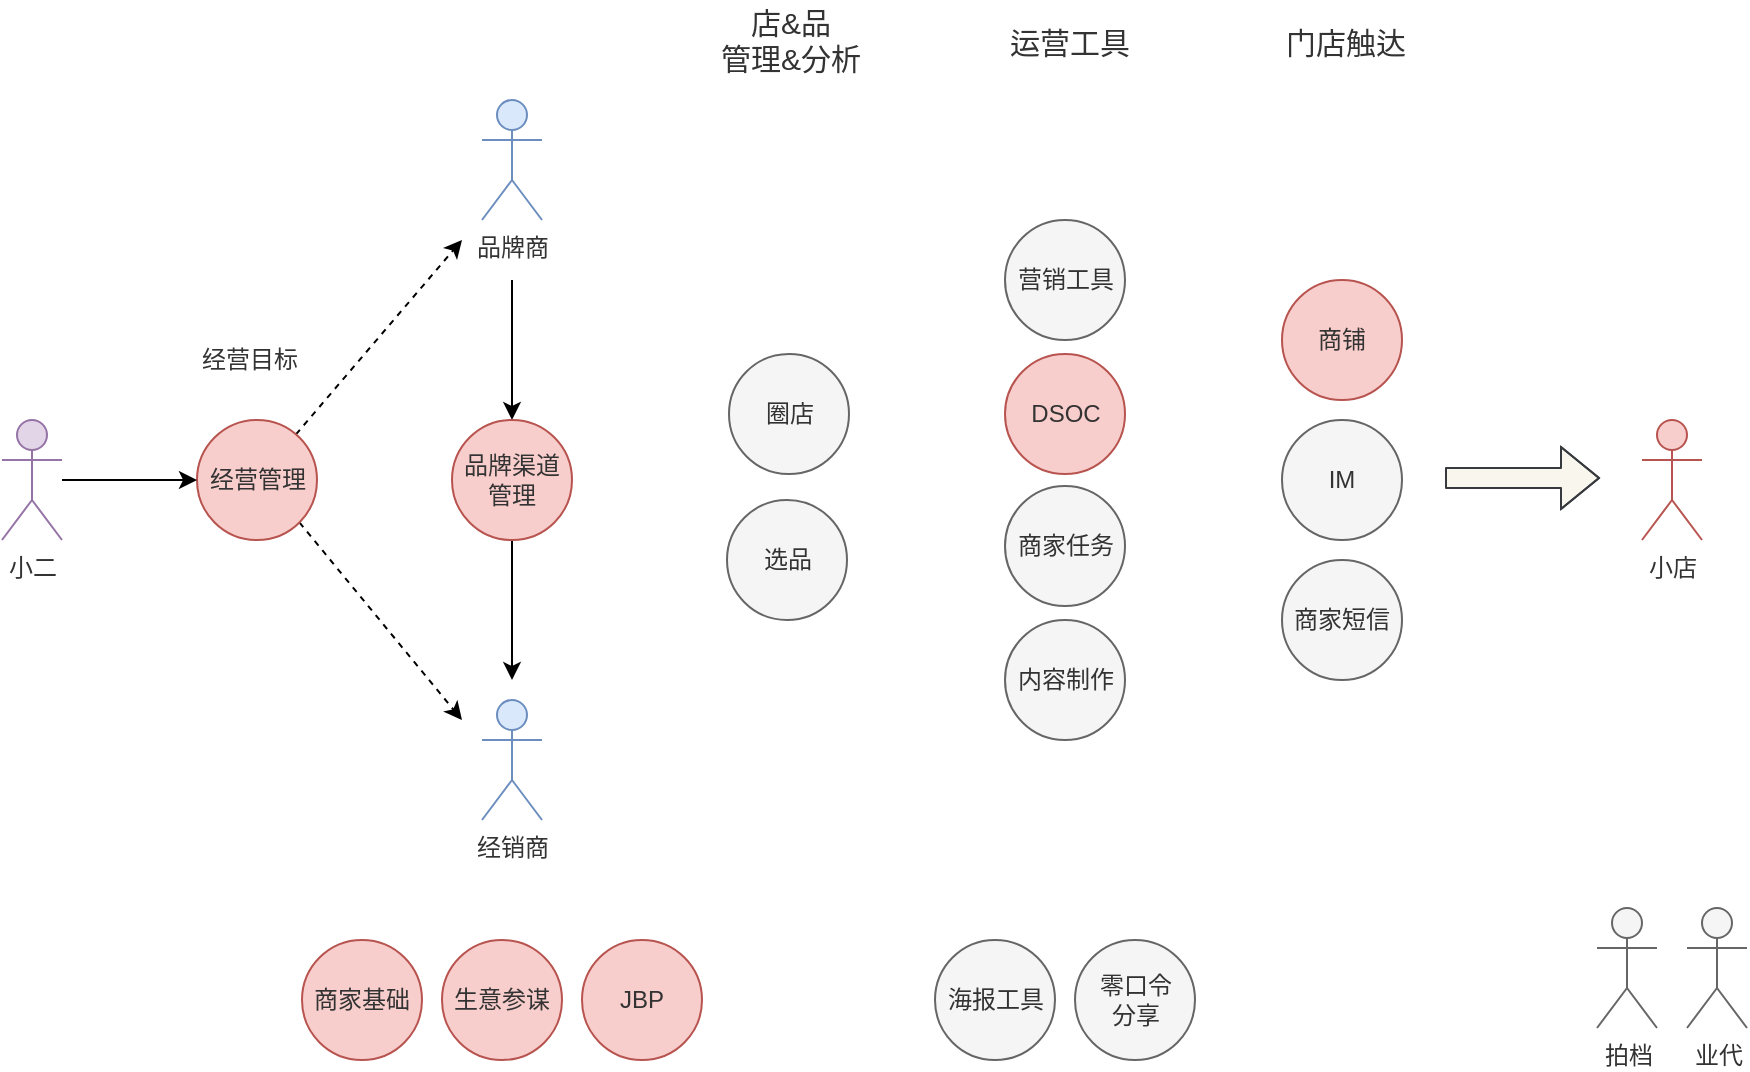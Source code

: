 <mxfile version="12.2.7" type="github" pages="1">
  <diagram id="fMP1L2S5Wh-l7Wipxte6" name="Page-1">
    <mxGraphModel dx="2239" dy="780" grid="1" gridSize="10" guides="1" tooltips="1" connect="1" arrows="1" fold="1" page="1" pageScale="1" pageWidth="827" pageHeight="1169" math="0" shadow="0">
      <root>
        <mxCell id="0"/>
        <mxCell id="1" parent="0"/>
        <mxCell id="1i2iwAOqDDvNYCy-twtj-1" value="商铺" style="ellipse;whiteSpace=wrap;html=1;aspect=fixed;flipH=0;flipV=1;fillColor=#f8cecc;strokeColor=#b85450;fontColor=#333333;" parent="1" vertex="1">
          <mxGeometry x="-160" y="270" width="60" height="60" as="geometry"/>
        </mxCell>
        <mxCell id="1i2iwAOqDDvNYCy-twtj-2" value="生意参谋" style="ellipse;whiteSpace=wrap;html=1;aspect=fixed;flipH=1;fillColor=#f8cecc;strokeColor=#b85450;fontColor=#333333;" parent="1" vertex="1">
          <mxGeometry x="-580" y="600" width="60" height="60" as="geometry"/>
        </mxCell>
        <mxCell id="1i2iwAOqDDvNYCy-twtj-3" value="JBP" style="ellipse;whiteSpace=wrap;html=1;aspect=fixed;flipH=1;fillColor=#f8cecc;strokeColor=#b85450;fontColor=#333333;" parent="1" vertex="1">
          <mxGeometry x="-510" y="600" width="60" height="60" as="geometry"/>
        </mxCell>
        <mxCell id="1i2iwAOqDDvNYCy-twtj-4" value="DSOC" style="ellipse;whiteSpace=wrap;html=1;aspect=fixed;flipH=0;flipV=1;fillColor=#f8cecc;strokeColor=#b85450;fontColor=#333333;" parent="1" vertex="1">
          <mxGeometry x="-298.5" y="307" width="60" height="60" as="geometry"/>
        </mxCell>
        <mxCell id="1i2iwAOqDDvNYCy-twtj-42" value="" style="rounded=0;orthogonalLoop=1;jettySize=auto;html=1;dashed=1;fontColor=#333333;" parent="1" source="1i2iwAOqDDvNYCy-twtj-5" edge="1">
          <mxGeometry relative="1" as="geometry">
            <mxPoint x="-570" y="250" as="targetPoint"/>
          </mxGeometry>
        </mxCell>
        <mxCell id="1i2iwAOqDDvNYCy-twtj-43" style="edgeStyle=none;rounded=0;orthogonalLoop=1;jettySize=auto;html=1;exitX=1;exitY=1;exitDx=0;exitDy=0;dashed=1;fontColor=#333333;" parent="1" source="1i2iwAOqDDvNYCy-twtj-5" edge="1">
          <mxGeometry relative="1" as="geometry">
            <mxPoint x="-570" y="490" as="targetPoint"/>
          </mxGeometry>
        </mxCell>
        <mxCell id="1i2iwAOqDDvNYCy-twtj-5" value="经营管理" style="ellipse;whiteSpace=wrap;html=1;aspect=fixed;flipH=1;fillColor=#f8cecc;strokeColor=#b85450;fontColor=#333333;" parent="1" vertex="1">
          <mxGeometry x="-702.5" y="340" width="60" height="60" as="geometry"/>
        </mxCell>
        <mxCell id="1i2iwAOqDDvNYCy-twtj-6" value="营销工具" style="ellipse;whiteSpace=wrap;html=1;aspect=fixed;flipV=1;flipH=0;fillColor=#f5f5f5;strokeColor=#666666;fontColor=#333333;" parent="1" vertex="1">
          <mxGeometry x="-298.5" y="240" width="60" height="60" as="geometry"/>
        </mxCell>
        <mxCell id="1i2iwAOqDDvNYCy-twtj-7" value="商家短信" style="ellipse;whiteSpace=wrap;html=1;aspect=fixed;flipV=1;flipH=0;fillColor=#f5f5f5;strokeColor=#666666;fontColor=#333333;" parent="1" vertex="1">
          <mxGeometry x="-160" y="410" width="60" height="60" as="geometry"/>
        </mxCell>
        <mxCell id="1i2iwAOqDDvNYCy-twtj-8" value="商家任务" style="ellipse;whiteSpace=wrap;html=1;aspect=fixed;flipV=1;flipH=0;fillColor=#f5f5f5;strokeColor=#666666;fontColor=#333333;" parent="1" vertex="1">
          <mxGeometry x="-298.5" y="373" width="60" height="60" as="geometry"/>
        </mxCell>
        <mxCell id="1i2iwAOqDDvNYCy-twtj-9" value="海报工具" style="ellipse;whiteSpace=wrap;html=1;aspect=fixed;fillColor=#f5f5f5;strokeColor=#666666;fontColor=#333333;" parent="1" vertex="1">
          <mxGeometry x="-333.5" y="600" width="60" height="60" as="geometry"/>
        </mxCell>
        <mxCell id="1i2iwAOqDDvNYCy-twtj-10" value="零口令&lt;br&gt;分享" style="ellipse;whiteSpace=wrap;html=1;aspect=fixed;fillColor=#f5f5f5;strokeColor=#666666;fontColor=#333333;" parent="1" vertex="1">
          <mxGeometry x="-263.5" y="600" width="60" height="60" as="geometry"/>
        </mxCell>
        <mxCell id="1i2iwAOqDDvNYCy-twtj-11" value="内容制作" style="ellipse;whiteSpace=wrap;html=1;aspect=fixed;fillColor=#f5f5f5;strokeColor=#666666;fontColor=#333333;" parent="1" vertex="1">
          <mxGeometry x="-298.5" y="440" width="60" height="60" as="geometry"/>
        </mxCell>
        <mxCell id="1i2iwAOqDDvNYCy-twtj-12" value="IM" style="ellipse;whiteSpace=wrap;html=1;aspect=fixed;flipV=1;flipH=0;fillColor=#f5f5f5;strokeColor=#666666;fontColor=#333333;" parent="1" vertex="1">
          <mxGeometry x="-160" y="340" width="60" height="60" as="geometry"/>
        </mxCell>
        <mxCell id="1i2iwAOqDDvNYCy-twtj-13" value="圈店" style="ellipse;whiteSpace=wrap;html=1;aspect=fixed;fillColor=#f5f5f5;strokeColor=#666666;fontColor=#333333;" parent="1" vertex="1">
          <mxGeometry x="-436.5" y="307" width="60" height="60" as="geometry"/>
        </mxCell>
        <mxCell id="1i2iwAOqDDvNYCy-twtj-14" value="选品" style="ellipse;whiteSpace=wrap;html=1;aspect=fixed;fillColor=#f5f5f5;strokeColor=#666666;fontColor=#333333;" parent="1" vertex="1">
          <mxGeometry x="-437.5" y="380" width="60" height="60" as="geometry"/>
        </mxCell>
        <mxCell id="1i2iwAOqDDvNYCy-twtj-45" value="" style="edgeStyle=none;rounded=0;orthogonalLoop=1;jettySize=auto;html=1;entryX=0.5;entryY=0;entryDx=0;entryDy=0;fontColor=#333333;" parent="1" target="1i2iwAOqDDvNYCy-twtj-37" edge="1">
          <mxGeometry relative="1" as="geometry">
            <mxPoint x="-545" y="270" as="sourcePoint"/>
            <mxPoint x="-545" y="300" as="targetPoint"/>
          </mxGeometry>
        </mxCell>
        <mxCell id="1i2iwAOqDDvNYCy-twtj-16" value="品牌商" style="shape=umlActor;verticalLabelPosition=bottom;labelBackgroundColor=#ffffff;verticalAlign=top;html=1;outlineConnect=0;fillColor=#dae8fc;strokeColor=#6c8ebf;fontColor=#333333;" parent="1" vertex="1">
          <mxGeometry x="-560" y="180" width="30" height="60" as="geometry"/>
        </mxCell>
        <mxCell id="1i2iwAOqDDvNYCy-twtj-18" value="商家基础" style="ellipse;whiteSpace=wrap;html=1;aspect=fixed;flipH=1;fillColor=#f8cecc;strokeColor=#b85450;fontColor=#333333;" parent="1" vertex="1">
          <mxGeometry x="-650" y="600" width="60" height="60" as="geometry"/>
        </mxCell>
        <mxCell id="1i2iwAOqDDvNYCy-twtj-20" value="经销商" style="shape=umlActor;verticalLabelPosition=bottom;labelBackgroundColor=#ffffff;verticalAlign=top;html=1;outlineConnect=0;fillColor=#dae8fc;strokeColor=#6c8ebf;fontColor=#333333;" parent="1" vertex="1">
          <mxGeometry x="-560" y="480" width="30" height="60" as="geometry"/>
        </mxCell>
        <mxCell id="1i2iwAOqDDvNYCy-twtj-21" value="小店" style="shape=umlActor;verticalLabelPosition=bottom;labelBackgroundColor=#ffffff;verticalAlign=top;html=1;outlineConnect=0;fillColor=#f8cecc;strokeColor=#b85450;fontColor=#333333;" parent="1" vertex="1">
          <mxGeometry x="20" y="340" width="30" height="60" as="geometry"/>
        </mxCell>
        <mxCell id="1i2iwAOqDDvNYCy-twtj-23" value="拍档" style="shape=umlActor;verticalLabelPosition=bottom;labelBackgroundColor=#ffffff;verticalAlign=top;html=1;outlineConnect=0;fillColor=#f5f5f5;strokeColor=#666666;fontColor=#333333;" parent="1" vertex="1">
          <mxGeometry x="-2.5" y="584" width="30" height="60" as="geometry"/>
        </mxCell>
        <mxCell id="1i2iwAOqDDvNYCy-twtj-40" value="" style="edgeStyle=orthogonalEdgeStyle;rounded=0;orthogonalLoop=1;jettySize=auto;html=1;fontColor=#333333;" parent="1" source="1i2iwAOqDDvNYCy-twtj-35" target="1i2iwAOqDDvNYCy-twtj-5" edge="1">
          <mxGeometry relative="1" as="geometry"/>
        </mxCell>
        <mxCell id="1i2iwAOqDDvNYCy-twtj-35" value="小二" style="shape=umlActor;verticalLabelPosition=bottom;labelBackgroundColor=#ffffff;verticalAlign=top;html=1;outlineConnect=0;fillColor=#e1d5e7;strokeColor=#9673a6;fontColor=#333333;" parent="1" vertex="1">
          <mxGeometry x="-800" y="340" width="30" height="60" as="geometry"/>
        </mxCell>
        <mxCell id="1i2iwAOqDDvNYCy-twtj-46" style="edgeStyle=none;rounded=0;orthogonalLoop=1;jettySize=auto;html=1;exitX=0.5;exitY=1;exitDx=0;exitDy=0;fontColor=#333333;" parent="1" source="1i2iwAOqDDvNYCy-twtj-37" edge="1">
          <mxGeometry relative="1" as="geometry">
            <mxPoint x="-545" y="470" as="targetPoint"/>
          </mxGeometry>
        </mxCell>
        <mxCell id="1i2iwAOqDDvNYCy-twtj-37" value="品牌渠道管理" style="ellipse;whiteSpace=wrap;html=1;aspect=fixed;flipH=1;fillColor=#f8cecc;strokeColor=#b85450;fontColor=#333333;" parent="1" vertex="1">
          <mxGeometry x="-575" y="340" width="60" height="60" as="geometry"/>
        </mxCell>
        <mxCell id="IGVNm8w0dBD7OroaEFvD-1" value="业代" style="shape=umlActor;verticalLabelPosition=bottom;labelBackgroundColor=#ffffff;verticalAlign=top;html=1;outlineConnect=0;fillColor=#f5f5f5;strokeColor=#666666;fontColor=#333333;" vertex="1" parent="1">
          <mxGeometry x="42.5" y="584" width="30" height="60" as="geometry"/>
        </mxCell>
        <mxCell id="IGVNm8w0dBD7OroaEFvD-3" value="门店触达" style="text;html=1;resizable=0;points=[];autosize=1;align=left;verticalAlign=top;spacingTop=-4;fontSize=15;fontColor=#333333;" vertex="1" parent="1">
          <mxGeometry x="-160" y="140" width="60" height="20" as="geometry"/>
        </mxCell>
        <mxCell id="IGVNm8w0dBD7OroaEFvD-4" value="运营工具" style="text;html=1;resizable=0;points=[];autosize=1;align=left;verticalAlign=top;spacingTop=-4;fontSize=15;fontColor=#333333;" vertex="1" parent="1">
          <mxGeometry x="-298.5" y="140" width="60" height="20" as="geometry"/>
        </mxCell>
        <mxCell id="IGVNm8w0dBD7OroaEFvD-5" value="店&amp;amp;品&lt;br style=&quot;font-size: 15px;&quot;&gt;管理&amp;amp;分析" style="text;html=1;resizable=0;points=[];autosize=1;align=center;verticalAlign=top;spacingTop=-4;fontSize=15;fontColor=#333333;" vertex="1" parent="1">
          <mxGeometry x="-441.5" y="130" width="70" height="30" as="geometry"/>
        </mxCell>
        <mxCell id="IGVNm8w0dBD7OroaEFvD-8" value="" style="shape=flexArrow;endArrow=classic;html=1;fontSize=15;fillColor=#f9f7ed;strokeColor=#36393d;fontColor=#333333;" edge="1" parent="1">
          <mxGeometry width="50" height="50" relative="1" as="geometry">
            <mxPoint x="-78.5" y="369" as="sourcePoint"/>
            <mxPoint x="-1" y="369" as="targetPoint"/>
            <Array as="points">
              <mxPoint x="-28.5" y="369"/>
            </Array>
          </mxGeometry>
        </mxCell>
        <mxCell id="IGVNm8w0dBD7OroaEFvD-9" value="经营目标" style="text;html=1;resizable=0;points=[];autosize=1;align=left;verticalAlign=top;spacingTop=-4;fontSize=12;fontColor=#333333;" vertex="1" parent="1">
          <mxGeometry x="-702.5" y="300" width="60" height="20" as="geometry"/>
        </mxCell>
      </root>
    </mxGraphModel>
  </diagram>
</mxfile>
